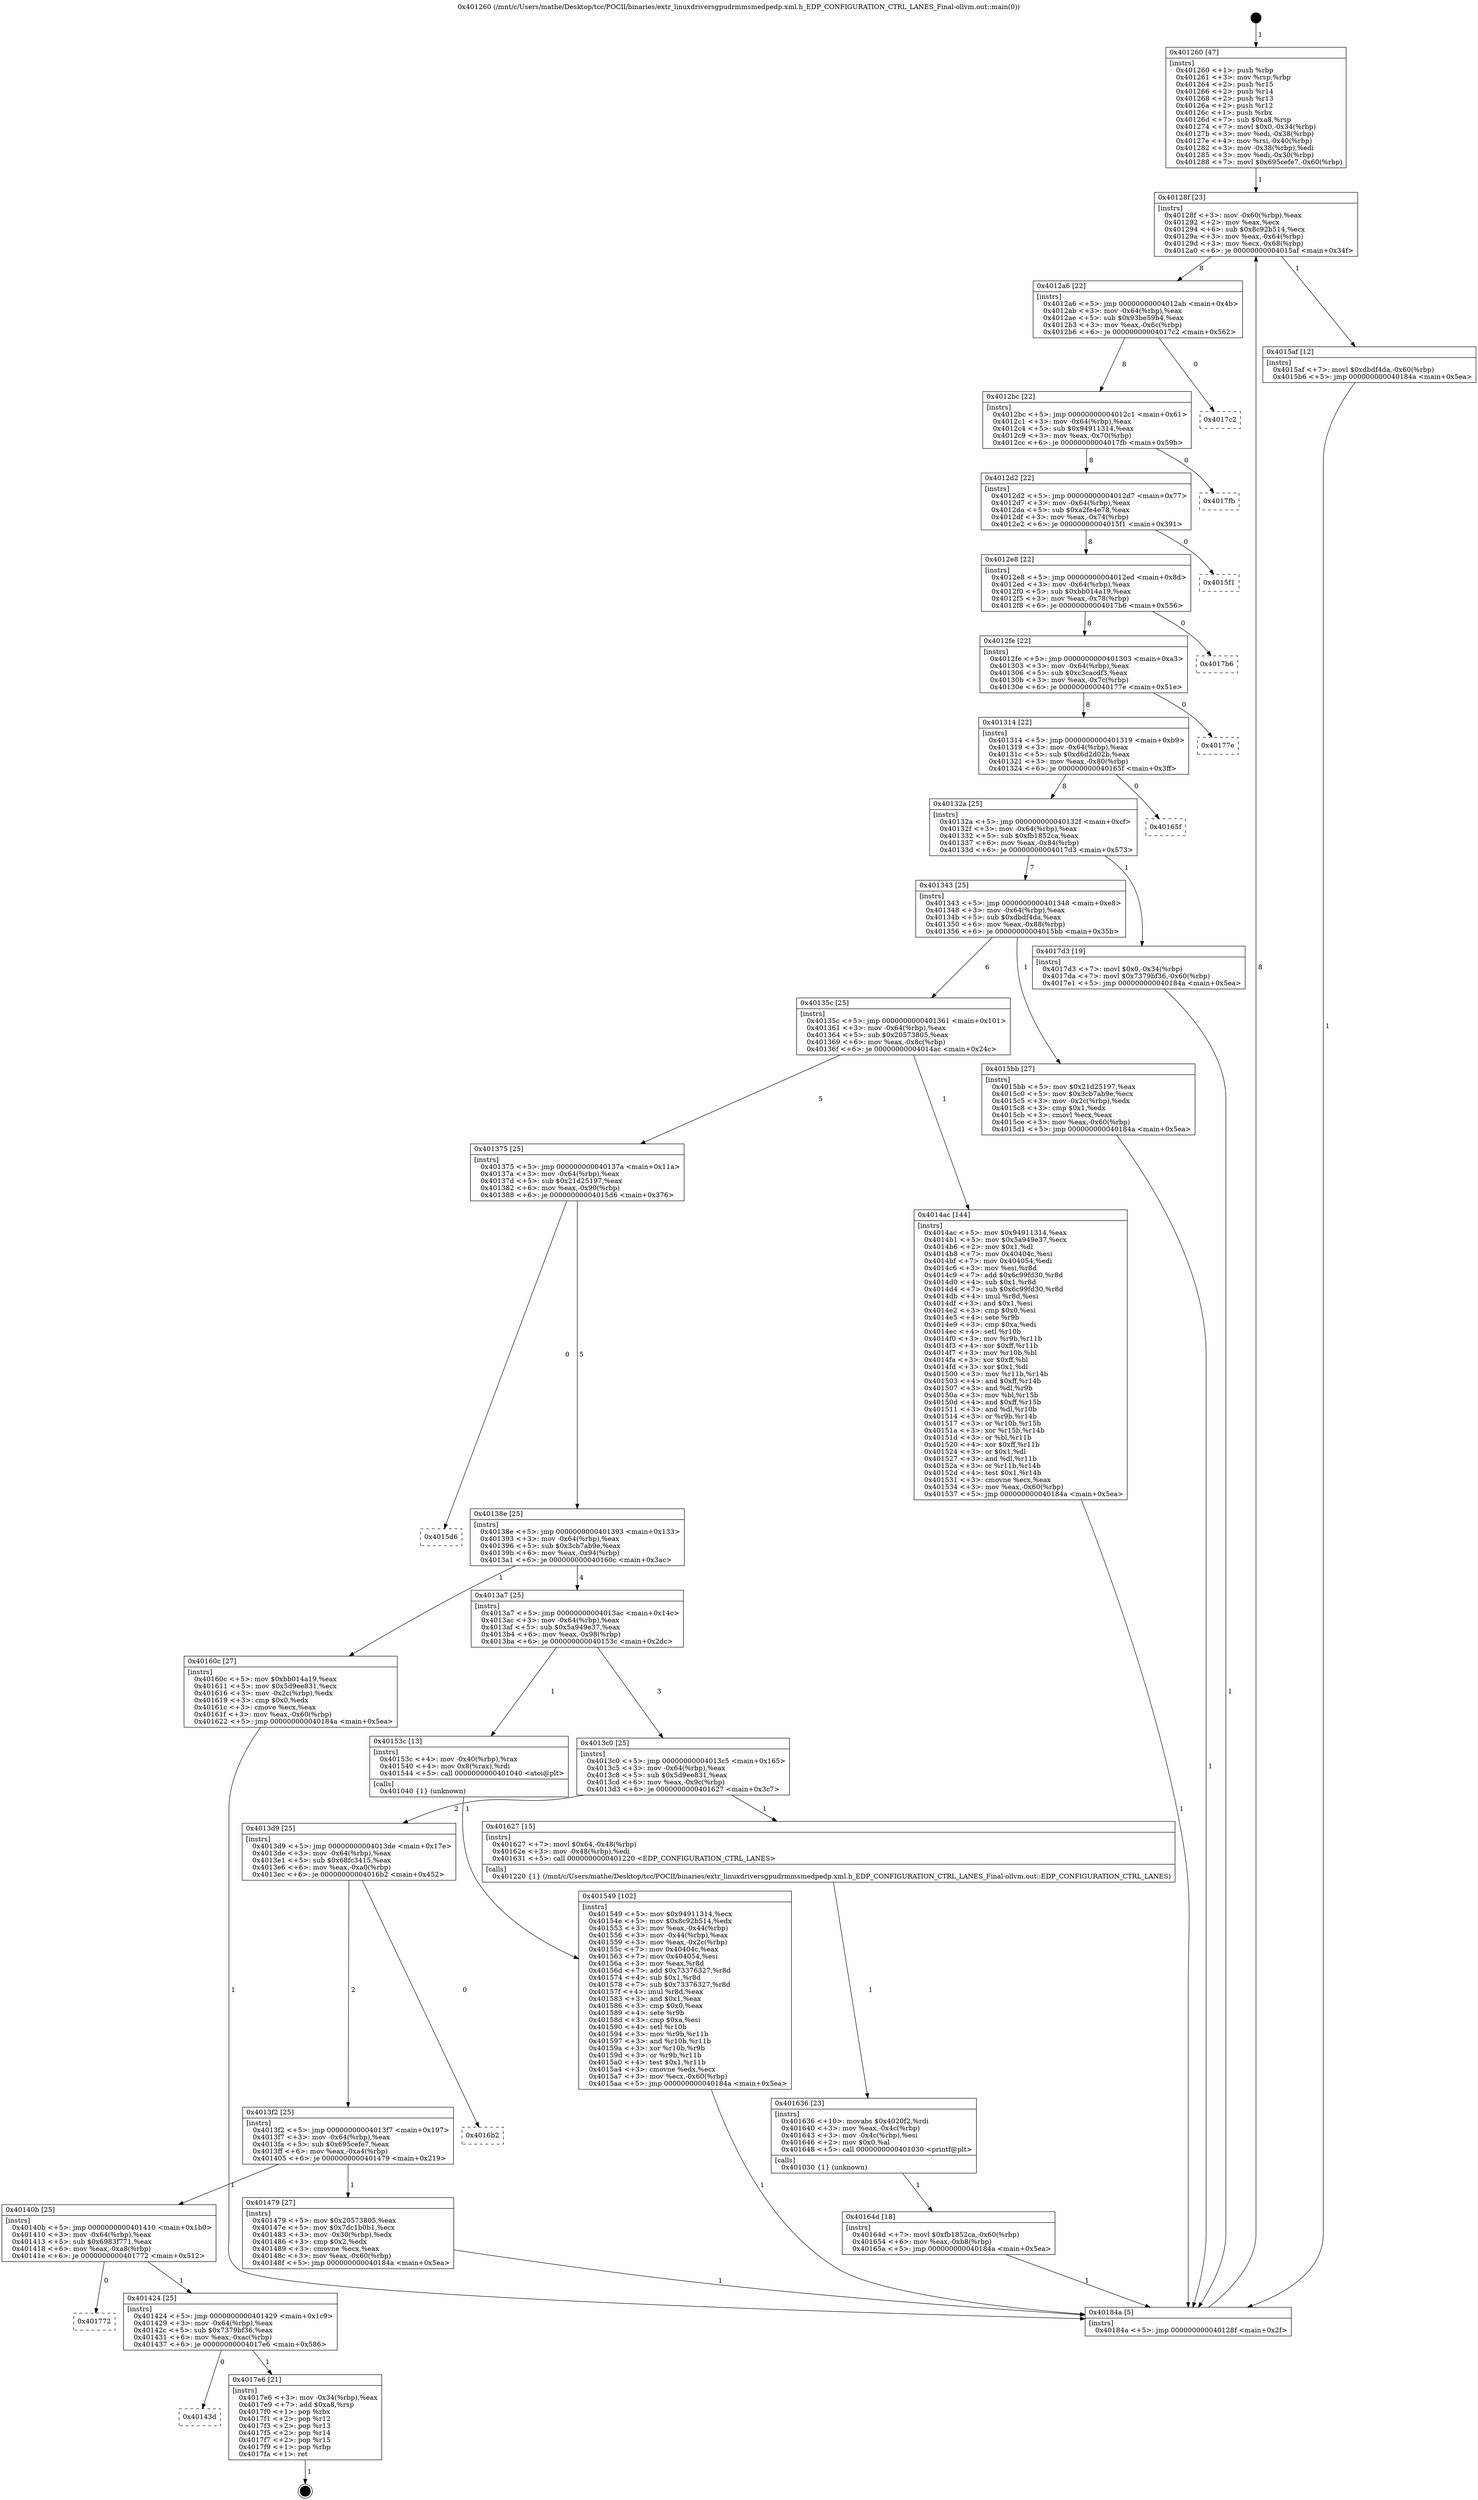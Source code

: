 digraph "0x401260" {
  label = "0x401260 (/mnt/c/Users/mathe/Desktop/tcc/POCII/binaries/extr_linuxdriversgpudrmmsmedpedp.xml.h_EDP_CONFIGURATION_CTRL_LANES_Final-ollvm.out::main(0))"
  labelloc = "t"
  node[shape=record]

  Entry [label="",width=0.3,height=0.3,shape=circle,fillcolor=black,style=filled]
  "0x40128f" [label="{
     0x40128f [23]\l
     | [instrs]\l
     &nbsp;&nbsp;0x40128f \<+3\>: mov -0x60(%rbp),%eax\l
     &nbsp;&nbsp;0x401292 \<+2\>: mov %eax,%ecx\l
     &nbsp;&nbsp;0x401294 \<+6\>: sub $0x8c92b514,%ecx\l
     &nbsp;&nbsp;0x40129a \<+3\>: mov %eax,-0x64(%rbp)\l
     &nbsp;&nbsp;0x40129d \<+3\>: mov %ecx,-0x68(%rbp)\l
     &nbsp;&nbsp;0x4012a0 \<+6\>: je 00000000004015af \<main+0x34f\>\l
  }"]
  "0x4015af" [label="{
     0x4015af [12]\l
     | [instrs]\l
     &nbsp;&nbsp;0x4015af \<+7\>: movl $0xdbdf4da,-0x60(%rbp)\l
     &nbsp;&nbsp;0x4015b6 \<+5\>: jmp 000000000040184a \<main+0x5ea\>\l
  }"]
  "0x4012a6" [label="{
     0x4012a6 [22]\l
     | [instrs]\l
     &nbsp;&nbsp;0x4012a6 \<+5\>: jmp 00000000004012ab \<main+0x4b\>\l
     &nbsp;&nbsp;0x4012ab \<+3\>: mov -0x64(%rbp),%eax\l
     &nbsp;&nbsp;0x4012ae \<+5\>: sub $0x93be59b4,%eax\l
     &nbsp;&nbsp;0x4012b3 \<+3\>: mov %eax,-0x6c(%rbp)\l
     &nbsp;&nbsp;0x4012b6 \<+6\>: je 00000000004017c2 \<main+0x562\>\l
  }"]
  Exit [label="",width=0.3,height=0.3,shape=circle,fillcolor=black,style=filled,peripheries=2]
  "0x4017c2" [label="{
     0x4017c2\l
  }", style=dashed]
  "0x4012bc" [label="{
     0x4012bc [22]\l
     | [instrs]\l
     &nbsp;&nbsp;0x4012bc \<+5\>: jmp 00000000004012c1 \<main+0x61\>\l
     &nbsp;&nbsp;0x4012c1 \<+3\>: mov -0x64(%rbp),%eax\l
     &nbsp;&nbsp;0x4012c4 \<+5\>: sub $0x94911314,%eax\l
     &nbsp;&nbsp;0x4012c9 \<+3\>: mov %eax,-0x70(%rbp)\l
     &nbsp;&nbsp;0x4012cc \<+6\>: je 00000000004017fb \<main+0x59b\>\l
  }"]
  "0x40143d" [label="{
     0x40143d\l
  }", style=dashed]
  "0x4017fb" [label="{
     0x4017fb\l
  }", style=dashed]
  "0x4012d2" [label="{
     0x4012d2 [22]\l
     | [instrs]\l
     &nbsp;&nbsp;0x4012d2 \<+5\>: jmp 00000000004012d7 \<main+0x77\>\l
     &nbsp;&nbsp;0x4012d7 \<+3\>: mov -0x64(%rbp),%eax\l
     &nbsp;&nbsp;0x4012da \<+5\>: sub $0xa2fe4e78,%eax\l
     &nbsp;&nbsp;0x4012df \<+3\>: mov %eax,-0x74(%rbp)\l
     &nbsp;&nbsp;0x4012e2 \<+6\>: je 00000000004015f1 \<main+0x391\>\l
  }"]
  "0x4017e6" [label="{
     0x4017e6 [21]\l
     | [instrs]\l
     &nbsp;&nbsp;0x4017e6 \<+3\>: mov -0x34(%rbp),%eax\l
     &nbsp;&nbsp;0x4017e9 \<+7\>: add $0xa8,%rsp\l
     &nbsp;&nbsp;0x4017f0 \<+1\>: pop %rbx\l
     &nbsp;&nbsp;0x4017f1 \<+2\>: pop %r12\l
     &nbsp;&nbsp;0x4017f3 \<+2\>: pop %r13\l
     &nbsp;&nbsp;0x4017f5 \<+2\>: pop %r14\l
     &nbsp;&nbsp;0x4017f7 \<+2\>: pop %r15\l
     &nbsp;&nbsp;0x4017f9 \<+1\>: pop %rbp\l
     &nbsp;&nbsp;0x4017fa \<+1\>: ret\l
  }"]
  "0x4015f1" [label="{
     0x4015f1\l
  }", style=dashed]
  "0x4012e8" [label="{
     0x4012e8 [22]\l
     | [instrs]\l
     &nbsp;&nbsp;0x4012e8 \<+5\>: jmp 00000000004012ed \<main+0x8d\>\l
     &nbsp;&nbsp;0x4012ed \<+3\>: mov -0x64(%rbp),%eax\l
     &nbsp;&nbsp;0x4012f0 \<+5\>: sub $0xbb014a19,%eax\l
     &nbsp;&nbsp;0x4012f5 \<+3\>: mov %eax,-0x78(%rbp)\l
     &nbsp;&nbsp;0x4012f8 \<+6\>: je 00000000004017b6 \<main+0x556\>\l
  }"]
  "0x401424" [label="{
     0x401424 [25]\l
     | [instrs]\l
     &nbsp;&nbsp;0x401424 \<+5\>: jmp 0000000000401429 \<main+0x1c9\>\l
     &nbsp;&nbsp;0x401429 \<+3\>: mov -0x64(%rbp),%eax\l
     &nbsp;&nbsp;0x40142c \<+5\>: sub $0x7379bf36,%eax\l
     &nbsp;&nbsp;0x401431 \<+6\>: mov %eax,-0xac(%rbp)\l
     &nbsp;&nbsp;0x401437 \<+6\>: je 00000000004017e6 \<main+0x586\>\l
  }"]
  "0x4017b6" [label="{
     0x4017b6\l
  }", style=dashed]
  "0x4012fe" [label="{
     0x4012fe [22]\l
     | [instrs]\l
     &nbsp;&nbsp;0x4012fe \<+5\>: jmp 0000000000401303 \<main+0xa3\>\l
     &nbsp;&nbsp;0x401303 \<+3\>: mov -0x64(%rbp),%eax\l
     &nbsp;&nbsp;0x401306 \<+5\>: sub $0xc3cacdf3,%eax\l
     &nbsp;&nbsp;0x40130b \<+3\>: mov %eax,-0x7c(%rbp)\l
     &nbsp;&nbsp;0x40130e \<+6\>: je 000000000040177e \<main+0x51e\>\l
  }"]
  "0x401772" [label="{
     0x401772\l
  }", style=dashed]
  "0x40177e" [label="{
     0x40177e\l
  }", style=dashed]
  "0x401314" [label="{
     0x401314 [22]\l
     | [instrs]\l
     &nbsp;&nbsp;0x401314 \<+5\>: jmp 0000000000401319 \<main+0xb9\>\l
     &nbsp;&nbsp;0x401319 \<+3\>: mov -0x64(%rbp),%eax\l
     &nbsp;&nbsp;0x40131c \<+5\>: sub $0xd6d2d02b,%eax\l
     &nbsp;&nbsp;0x401321 \<+3\>: mov %eax,-0x80(%rbp)\l
     &nbsp;&nbsp;0x401324 \<+6\>: je 000000000040165f \<main+0x3ff\>\l
  }"]
  "0x40164d" [label="{
     0x40164d [18]\l
     | [instrs]\l
     &nbsp;&nbsp;0x40164d \<+7\>: movl $0xfb1852ca,-0x60(%rbp)\l
     &nbsp;&nbsp;0x401654 \<+6\>: mov %eax,-0xb8(%rbp)\l
     &nbsp;&nbsp;0x40165a \<+5\>: jmp 000000000040184a \<main+0x5ea\>\l
  }"]
  "0x40165f" [label="{
     0x40165f\l
  }", style=dashed]
  "0x40132a" [label="{
     0x40132a [25]\l
     | [instrs]\l
     &nbsp;&nbsp;0x40132a \<+5\>: jmp 000000000040132f \<main+0xcf\>\l
     &nbsp;&nbsp;0x40132f \<+3\>: mov -0x64(%rbp),%eax\l
     &nbsp;&nbsp;0x401332 \<+5\>: sub $0xfb1852ca,%eax\l
     &nbsp;&nbsp;0x401337 \<+6\>: mov %eax,-0x84(%rbp)\l
     &nbsp;&nbsp;0x40133d \<+6\>: je 00000000004017d3 \<main+0x573\>\l
  }"]
  "0x401636" [label="{
     0x401636 [23]\l
     | [instrs]\l
     &nbsp;&nbsp;0x401636 \<+10\>: movabs $0x4020f2,%rdi\l
     &nbsp;&nbsp;0x401640 \<+3\>: mov %eax,-0x4c(%rbp)\l
     &nbsp;&nbsp;0x401643 \<+3\>: mov -0x4c(%rbp),%esi\l
     &nbsp;&nbsp;0x401646 \<+2\>: mov $0x0,%al\l
     &nbsp;&nbsp;0x401648 \<+5\>: call 0000000000401030 \<printf@plt\>\l
     | [calls]\l
     &nbsp;&nbsp;0x401030 \{1\} (unknown)\l
  }"]
  "0x4017d3" [label="{
     0x4017d3 [19]\l
     | [instrs]\l
     &nbsp;&nbsp;0x4017d3 \<+7\>: movl $0x0,-0x34(%rbp)\l
     &nbsp;&nbsp;0x4017da \<+7\>: movl $0x7379bf36,-0x60(%rbp)\l
     &nbsp;&nbsp;0x4017e1 \<+5\>: jmp 000000000040184a \<main+0x5ea\>\l
  }"]
  "0x401343" [label="{
     0x401343 [25]\l
     | [instrs]\l
     &nbsp;&nbsp;0x401343 \<+5\>: jmp 0000000000401348 \<main+0xe8\>\l
     &nbsp;&nbsp;0x401348 \<+3\>: mov -0x64(%rbp),%eax\l
     &nbsp;&nbsp;0x40134b \<+5\>: sub $0xdbdf4da,%eax\l
     &nbsp;&nbsp;0x401350 \<+6\>: mov %eax,-0x88(%rbp)\l
     &nbsp;&nbsp;0x401356 \<+6\>: je 00000000004015bb \<main+0x35b\>\l
  }"]
  "0x401549" [label="{
     0x401549 [102]\l
     | [instrs]\l
     &nbsp;&nbsp;0x401549 \<+5\>: mov $0x94911314,%ecx\l
     &nbsp;&nbsp;0x40154e \<+5\>: mov $0x8c92b514,%edx\l
     &nbsp;&nbsp;0x401553 \<+3\>: mov %eax,-0x44(%rbp)\l
     &nbsp;&nbsp;0x401556 \<+3\>: mov -0x44(%rbp),%eax\l
     &nbsp;&nbsp;0x401559 \<+3\>: mov %eax,-0x2c(%rbp)\l
     &nbsp;&nbsp;0x40155c \<+7\>: mov 0x40404c,%eax\l
     &nbsp;&nbsp;0x401563 \<+7\>: mov 0x404054,%esi\l
     &nbsp;&nbsp;0x40156a \<+3\>: mov %eax,%r8d\l
     &nbsp;&nbsp;0x40156d \<+7\>: add $0x73376327,%r8d\l
     &nbsp;&nbsp;0x401574 \<+4\>: sub $0x1,%r8d\l
     &nbsp;&nbsp;0x401578 \<+7\>: sub $0x73376327,%r8d\l
     &nbsp;&nbsp;0x40157f \<+4\>: imul %r8d,%eax\l
     &nbsp;&nbsp;0x401583 \<+3\>: and $0x1,%eax\l
     &nbsp;&nbsp;0x401586 \<+3\>: cmp $0x0,%eax\l
     &nbsp;&nbsp;0x401589 \<+4\>: sete %r9b\l
     &nbsp;&nbsp;0x40158d \<+3\>: cmp $0xa,%esi\l
     &nbsp;&nbsp;0x401590 \<+4\>: setl %r10b\l
     &nbsp;&nbsp;0x401594 \<+3\>: mov %r9b,%r11b\l
     &nbsp;&nbsp;0x401597 \<+3\>: and %r10b,%r11b\l
     &nbsp;&nbsp;0x40159a \<+3\>: xor %r10b,%r9b\l
     &nbsp;&nbsp;0x40159d \<+3\>: or %r9b,%r11b\l
     &nbsp;&nbsp;0x4015a0 \<+4\>: test $0x1,%r11b\l
     &nbsp;&nbsp;0x4015a4 \<+3\>: cmovne %edx,%ecx\l
     &nbsp;&nbsp;0x4015a7 \<+3\>: mov %ecx,-0x60(%rbp)\l
     &nbsp;&nbsp;0x4015aa \<+5\>: jmp 000000000040184a \<main+0x5ea\>\l
  }"]
  "0x4015bb" [label="{
     0x4015bb [27]\l
     | [instrs]\l
     &nbsp;&nbsp;0x4015bb \<+5\>: mov $0x21d25197,%eax\l
     &nbsp;&nbsp;0x4015c0 \<+5\>: mov $0x3cb7ab9e,%ecx\l
     &nbsp;&nbsp;0x4015c5 \<+3\>: mov -0x2c(%rbp),%edx\l
     &nbsp;&nbsp;0x4015c8 \<+3\>: cmp $0x1,%edx\l
     &nbsp;&nbsp;0x4015cb \<+3\>: cmovl %ecx,%eax\l
     &nbsp;&nbsp;0x4015ce \<+3\>: mov %eax,-0x60(%rbp)\l
     &nbsp;&nbsp;0x4015d1 \<+5\>: jmp 000000000040184a \<main+0x5ea\>\l
  }"]
  "0x40135c" [label="{
     0x40135c [25]\l
     | [instrs]\l
     &nbsp;&nbsp;0x40135c \<+5\>: jmp 0000000000401361 \<main+0x101\>\l
     &nbsp;&nbsp;0x401361 \<+3\>: mov -0x64(%rbp),%eax\l
     &nbsp;&nbsp;0x401364 \<+5\>: sub $0x20573805,%eax\l
     &nbsp;&nbsp;0x401369 \<+6\>: mov %eax,-0x8c(%rbp)\l
     &nbsp;&nbsp;0x40136f \<+6\>: je 00000000004014ac \<main+0x24c\>\l
  }"]
  "0x401260" [label="{
     0x401260 [47]\l
     | [instrs]\l
     &nbsp;&nbsp;0x401260 \<+1\>: push %rbp\l
     &nbsp;&nbsp;0x401261 \<+3\>: mov %rsp,%rbp\l
     &nbsp;&nbsp;0x401264 \<+2\>: push %r15\l
     &nbsp;&nbsp;0x401266 \<+2\>: push %r14\l
     &nbsp;&nbsp;0x401268 \<+2\>: push %r13\l
     &nbsp;&nbsp;0x40126a \<+2\>: push %r12\l
     &nbsp;&nbsp;0x40126c \<+1\>: push %rbx\l
     &nbsp;&nbsp;0x40126d \<+7\>: sub $0xa8,%rsp\l
     &nbsp;&nbsp;0x401274 \<+7\>: movl $0x0,-0x34(%rbp)\l
     &nbsp;&nbsp;0x40127b \<+3\>: mov %edi,-0x38(%rbp)\l
     &nbsp;&nbsp;0x40127e \<+4\>: mov %rsi,-0x40(%rbp)\l
     &nbsp;&nbsp;0x401282 \<+3\>: mov -0x38(%rbp),%edi\l
     &nbsp;&nbsp;0x401285 \<+3\>: mov %edi,-0x30(%rbp)\l
     &nbsp;&nbsp;0x401288 \<+7\>: movl $0x695cefe7,-0x60(%rbp)\l
  }"]
  "0x4014ac" [label="{
     0x4014ac [144]\l
     | [instrs]\l
     &nbsp;&nbsp;0x4014ac \<+5\>: mov $0x94911314,%eax\l
     &nbsp;&nbsp;0x4014b1 \<+5\>: mov $0x5a949e37,%ecx\l
     &nbsp;&nbsp;0x4014b6 \<+2\>: mov $0x1,%dl\l
     &nbsp;&nbsp;0x4014b8 \<+7\>: mov 0x40404c,%esi\l
     &nbsp;&nbsp;0x4014bf \<+7\>: mov 0x404054,%edi\l
     &nbsp;&nbsp;0x4014c6 \<+3\>: mov %esi,%r8d\l
     &nbsp;&nbsp;0x4014c9 \<+7\>: add $0x6c99fd30,%r8d\l
     &nbsp;&nbsp;0x4014d0 \<+4\>: sub $0x1,%r8d\l
     &nbsp;&nbsp;0x4014d4 \<+7\>: sub $0x6c99fd30,%r8d\l
     &nbsp;&nbsp;0x4014db \<+4\>: imul %r8d,%esi\l
     &nbsp;&nbsp;0x4014df \<+3\>: and $0x1,%esi\l
     &nbsp;&nbsp;0x4014e2 \<+3\>: cmp $0x0,%esi\l
     &nbsp;&nbsp;0x4014e5 \<+4\>: sete %r9b\l
     &nbsp;&nbsp;0x4014e9 \<+3\>: cmp $0xa,%edi\l
     &nbsp;&nbsp;0x4014ec \<+4\>: setl %r10b\l
     &nbsp;&nbsp;0x4014f0 \<+3\>: mov %r9b,%r11b\l
     &nbsp;&nbsp;0x4014f3 \<+4\>: xor $0xff,%r11b\l
     &nbsp;&nbsp;0x4014f7 \<+3\>: mov %r10b,%bl\l
     &nbsp;&nbsp;0x4014fa \<+3\>: xor $0xff,%bl\l
     &nbsp;&nbsp;0x4014fd \<+3\>: xor $0x1,%dl\l
     &nbsp;&nbsp;0x401500 \<+3\>: mov %r11b,%r14b\l
     &nbsp;&nbsp;0x401503 \<+4\>: and $0xff,%r14b\l
     &nbsp;&nbsp;0x401507 \<+3\>: and %dl,%r9b\l
     &nbsp;&nbsp;0x40150a \<+3\>: mov %bl,%r15b\l
     &nbsp;&nbsp;0x40150d \<+4\>: and $0xff,%r15b\l
     &nbsp;&nbsp;0x401511 \<+3\>: and %dl,%r10b\l
     &nbsp;&nbsp;0x401514 \<+3\>: or %r9b,%r14b\l
     &nbsp;&nbsp;0x401517 \<+3\>: or %r10b,%r15b\l
     &nbsp;&nbsp;0x40151a \<+3\>: xor %r15b,%r14b\l
     &nbsp;&nbsp;0x40151d \<+3\>: or %bl,%r11b\l
     &nbsp;&nbsp;0x401520 \<+4\>: xor $0xff,%r11b\l
     &nbsp;&nbsp;0x401524 \<+3\>: or $0x1,%dl\l
     &nbsp;&nbsp;0x401527 \<+3\>: and %dl,%r11b\l
     &nbsp;&nbsp;0x40152a \<+3\>: or %r11b,%r14b\l
     &nbsp;&nbsp;0x40152d \<+4\>: test $0x1,%r14b\l
     &nbsp;&nbsp;0x401531 \<+3\>: cmovne %ecx,%eax\l
     &nbsp;&nbsp;0x401534 \<+3\>: mov %eax,-0x60(%rbp)\l
     &nbsp;&nbsp;0x401537 \<+5\>: jmp 000000000040184a \<main+0x5ea\>\l
  }"]
  "0x401375" [label="{
     0x401375 [25]\l
     | [instrs]\l
     &nbsp;&nbsp;0x401375 \<+5\>: jmp 000000000040137a \<main+0x11a\>\l
     &nbsp;&nbsp;0x40137a \<+3\>: mov -0x64(%rbp),%eax\l
     &nbsp;&nbsp;0x40137d \<+5\>: sub $0x21d25197,%eax\l
     &nbsp;&nbsp;0x401382 \<+6\>: mov %eax,-0x90(%rbp)\l
     &nbsp;&nbsp;0x401388 \<+6\>: je 00000000004015d6 \<main+0x376\>\l
  }"]
  "0x40184a" [label="{
     0x40184a [5]\l
     | [instrs]\l
     &nbsp;&nbsp;0x40184a \<+5\>: jmp 000000000040128f \<main+0x2f\>\l
  }"]
  "0x4015d6" [label="{
     0x4015d6\l
  }", style=dashed]
  "0x40138e" [label="{
     0x40138e [25]\l
     | [instrs]\l
     &nbsp;&nbsp;0x40138e \<+5\>: jmp 0000000000401393 \<main+0x133\>\l
     &nbsp;&nbsp;0x401393 \<+3\>: mov -0x64(%rbp),%eax\l
     &nbsp;&nbsp;0x401396 \<+5\>: sub $0x3cb7ab9e,%eax\l
     &nbsp;&nbsp;0x40139b \<+6\>: mov %eax,-0x94(%rbp)\l
     &nbsp;&nbsp;0x4013a1 \<+6\>: je 000000000040160c \<main+0x3ac\>\l
  }"]
  "0x40140b" [label="{
     0x40140b [25]\l
     | [instrs]\l
     &nbsp;&nbsp;0x40140b \<+5\>: jmp 0000000000401410 \<main+0x1b0\>\l
     &nbsp;&nbsp;0x401410 \<+3\>: mov -0x64(%rbp),%eax\l
     &nbsp;&nbsp;0x401413 \<+5\>: sub $0x6983f771,%eax\l
     &nbsp;&nbsp;0x401418 \<+6\>: mov %eax,-0xa8(%rbp)\l
     &nbsp;&nbsp;0x40141e \<+6\>: je 0000000000401772 \<main+0x512\>\l
  }"]
  "0x40160c" [label="{
     0x40160c [27]\l
     | [instrs]\l
     &nbsp;&nbsp;0x40160c \<+5\>: mov $0xbb014a19,%eax\l
     &nbsp;&nbsp;0x401611 \<+5\>: mov $0x5d9ee831,%ecx\l
     &nbsp;&nbsp;0x401616 \<+3\>: mov -0x2c(%rbp),%edx\l
     &nbsp;&nbsp;0x401619 \<+3\>: cmp $0x0,%edx\l
     &nbsp;&nbsp;0x40161c \<+3\>: cmove %ecx,%eax\l
     &nbsp;&nbsp;0x40161f \<+3\>: mov %eax,-0x60(%rbp)\l
     &nbsp;&nbsp;0x401622 \<+5\>: jmp 000000000040184a \<main+0x5ea\>\l
  }"]
  "0x4013a7" [label="{
     0x4013a7 [25]\l
     | [instrs]\l
     &nbsp;&nbsp;0x4013a7 \<+5\>: jmp 00000000004013ac \<main+0x14c\>\l
     &nbsp;&nbsp;0x4013ac \<+3\>: mov -0x64(%rbp),%eax\l
     &nbsp;&nbsp;0x4013af \<+5\>: sub $0x5a949e37,%eax\l
     &nbsp;&nbsp;0x4013b4 \<+6\>: mov %eax,-0x98(%rbp)\l
     &nbsp;&nbsp;0x4013ba \<+6\>: je 000000000040153c \<main+0x2dc\>\l
  }"]
  "0x401479" [label="{
     0x401479 [27]\l
     | [instrs]\l
     &nbsp;&nbsp;0x401479 \<+5\>: mov $0x20573805,%eax\l
     &nbsp;&nbsp;0x40147e \<+5\>: mov $0x7dc1b0b1,%ecx\l
     &nbsp;&nbsp;0x401483 \<+3\>: mov -0x30(%rbp),%edx\l
     &nbsp;&nbsp;0x401486 \<+3\>: cmp $0x2,%edx\l
     &nbsp;&nbsp;0x401489 \<+3\>: cmovne %ecx,%eax\l
     &nbsp;&nbsp;0x40148c \<+3\>: mov %eax,-0x60(%rbp)\l
     &nbsp;&nbsp;0x40148f \<+5\>: jmp 000000000040184a \<main+0x5ea\>\l
  }"]
  "0x40153c" [label="{
     0x40153c [13]\l
     | [instrs]\l
     &nbsp;&nbsp;0x40153c \<+4\>: mov -0x40(%rbp),%rax\l
     &nbsp;&nbsp;0x401540 \<+4\>: mov 0x8(%rax),%rdi\l
     &nbsp;&nbsp;0x401544 \<+5\>: call 0000000000401040 \<atoi@plt\>\l
     | [calls]\l
     &nbsp;&nbsp;0x401040 \{1\} (unknown)\l
  }"]
  "0x4013c0" [label="{
     0x4013c0 [25]\l
     | [instrs]\l
     &nbsp;&nbsp;0x4013c0 \<+5\>: jmp 00000000004013c5 \<main+0x165\>\l
     &nbsp;&nbsp;0x4013c5 \<+3\>: mov -0x64(%rbp),%eax\l
     &nbsp;&nbsp;0x4013c8 \<+5\>: sub $0x5d9ee831,%eax\l
     &nbsp;&nbsp;0x4013cd \<+6\>: mov %eax,-0x9c(%rbp)\l
     &nbsp;&nbsp;0x4013d3 \<+6\>: je 0000000000401627 \<main+0x3c7\>\l
  }"]
  "0x4013f2" [label="{
     0x4013f2 [25]\l
     | [instrs]\l
     &nbsp;&nbsp;0x4013f2 \<+5\>: jmp 00000000004013f7 \<main+0x197\>\l
     &nbsp;&nbsp;0x4013f7 \<+3\>: mov -0x64(%rbp),%eax\l
     &nbsp;&nbsp;0x4013fa \<+5\>: sub $0x695cefe7,%eax\l
     &nbsp;&nbsp;0x4013ff \<+6\>: mov %eax,-0xa4(%rbp)\l
     &nbsp;&nbsp;0x401405 \<+6\>: je 0000000000401479 \<main+0x219\>\l
  }"]
  "0x401627" [label="{
     0x401627 [15]\l
     | [instrs]\l
     &nbsp;&nbsp;0x401627 \<+7\>: movl $0x64,-0x48(%rbp)\l
     &nbsp;&nbsp;0x40162e \<+3\>: mov -0x48(%rbp),%edi\l
     &nbsp;&nbsp;0x401631 \<+5\>: call 0000000000401220 \<EDP_CONFIGURATION_CTRL_LANES\>\l
     | [calls]\l
     &nbsp;&nbsp;0x401220 \{1\} (/mnt/c/Users/mathe/Desktop/tcc/POCII/binaries/extr_linuxdriversgpudrmmsmedpedp.xml.h_EDP_CONFIGURATION_CTRL_LANES_Final-ollvm.out::EDP_CONFIGURATION_CTRL_LANES)\l
  }"]
  "0x4013d9" [label="{
     0x4013d9 [25]\l
     | [instrs]\l
     &nbsp;&nbsp;0x4013d9 \<+5\>: jmp 00000000004013de \<main+0x17e\>\l
     &nbsp;&nbsp;0x4013de \<+3\>: mov -0x64(%rbp),%eax\l
     &nbsp;&nbsp;0x4013e1 \<+5\>: sub $0x68fc3415,%eax\l
     &nbsp;&nbsp;0x4013e6 \<+6\>: mov %eax,-0xa0(%rbp)\l
     &nbsp;&nbsp;0x4013ec \<+6\>: je 00000000004016b2 \<main+0x452\>\l
  }"]
  "0x4016b2" [label="{
     0x4016b2\l
  }", style=dashed]
  Entry -> "0x401260" [label=" 1"]
  "0x40128f" -> "0x4015af" [label=" 1"]
  "0x40128f" -> "0x4012a6" [label=" 8"]
  "0x4017e6" -> Exit [label=" 1"]
  "0x4012a6" -> "0x4017c2" [label=" 0"]
  "0x4012a6" -> "0x4012bc" [label=" 8"]
  "0x401424" -> "0x40143d" [label=" 0"]
  "0x4012bc" -> "0x4017fb" [label=" 0"]
  "0x4012bc" -> "0x4012d2" [label=" 8"]
  "0x401424" -> "0x4017e6" [label=" 1"]
  "0x4012d2" -> "0x4015f1" [label=" 0"]
  "0x4012d2" -> "0x4012e8" [label=" 8"]
  "0x40140b" -> "0x401424" [label=" 1"]
  "0x4012e8" -> "0x4017b6" [label=" 0"]
  "0x4012e8" -> "0x4012fe" [label=" 8"]
  "0x40140b" -> "0x401772" [label=" 0"]
  "0x4012fe" -> "0x40177e" [label=" 0"]
  "0x4012fe" -> "0x401314" [label=" 8"]
  "0x4017d3" -> "0x40184a" [label=" 1"]
  "0x401314" -> "0x40165f" [label=" 0"]
  "0x401314" -> "0x40132a" [label=" 8"]
  "0x40164d" -> "0x40184a" [label=" 1"]
  "0x40132a" -> "0x4017d3" [label=" 1"]
  "0x40132a" -> "0x401343" [label=" 7"]
  "0x401636" -> "0x40164d" [label=" 1"]
  "0x401343" -> "0x4015bb" [label=" 1"]
  "0x401343" -> "0x40135c" [label=" 6"]
  "0x401627" -> "0x401636" [label=" 1"]
  "0x40135c" -> "0x4014ac" [label=" 1"]
  "0x40135c" -> "0x401375" [label=" 5"]
  "0x40160c" -> "0x40184a" [label=" 1"]
  "0x401375" -> "0x4015d6" [label=" 0"]
  "0x401375" -> "0x40138e" [label=" 5"]
  "0x4015bb" -> "0x40184a" [label=" 1"]
  "0x40138e" -> "0x40160c" [label=" 1"]
  "0x40138e" -> "0x4013a7" [label=" 4"]
  "0x4015af" -> "0x40184a" [label=" 1"]
  "0x4013a7" -> "0x40153c" [label=" 1"]
  "0x4013a7" -> "0x4013c0" [label=" 3"]
  "0x401549" -> "0x40184a" [label=" 1"]
  "0x4013c0" -> "0x401627" [label=" 1"]
  "0x4013c0" -> "0x4013d9" [label=" 2"]
  "0x4014ac" -> "0x40184a" [label=" 1"]
  "0x4013d9" -> "0x4016b2" [label=" 0"]
  "0x4013d9" -> "0x4013f2" [label=" 2"]
  "0x40153c" -> "0x401549" [label=" 1"]
  "0x4013f2" -> "0x401479" [label=" 1"]
  "0x4013f2" -> "0x40140b" [label=" 1"]
  "0x401479" -> "0x40184a" [label=" 1"]
  "0x401260" -> "0x40128f" [label=" 1"]
  "0x40184a" -> "0x40128f" [label=" 8"]
}
